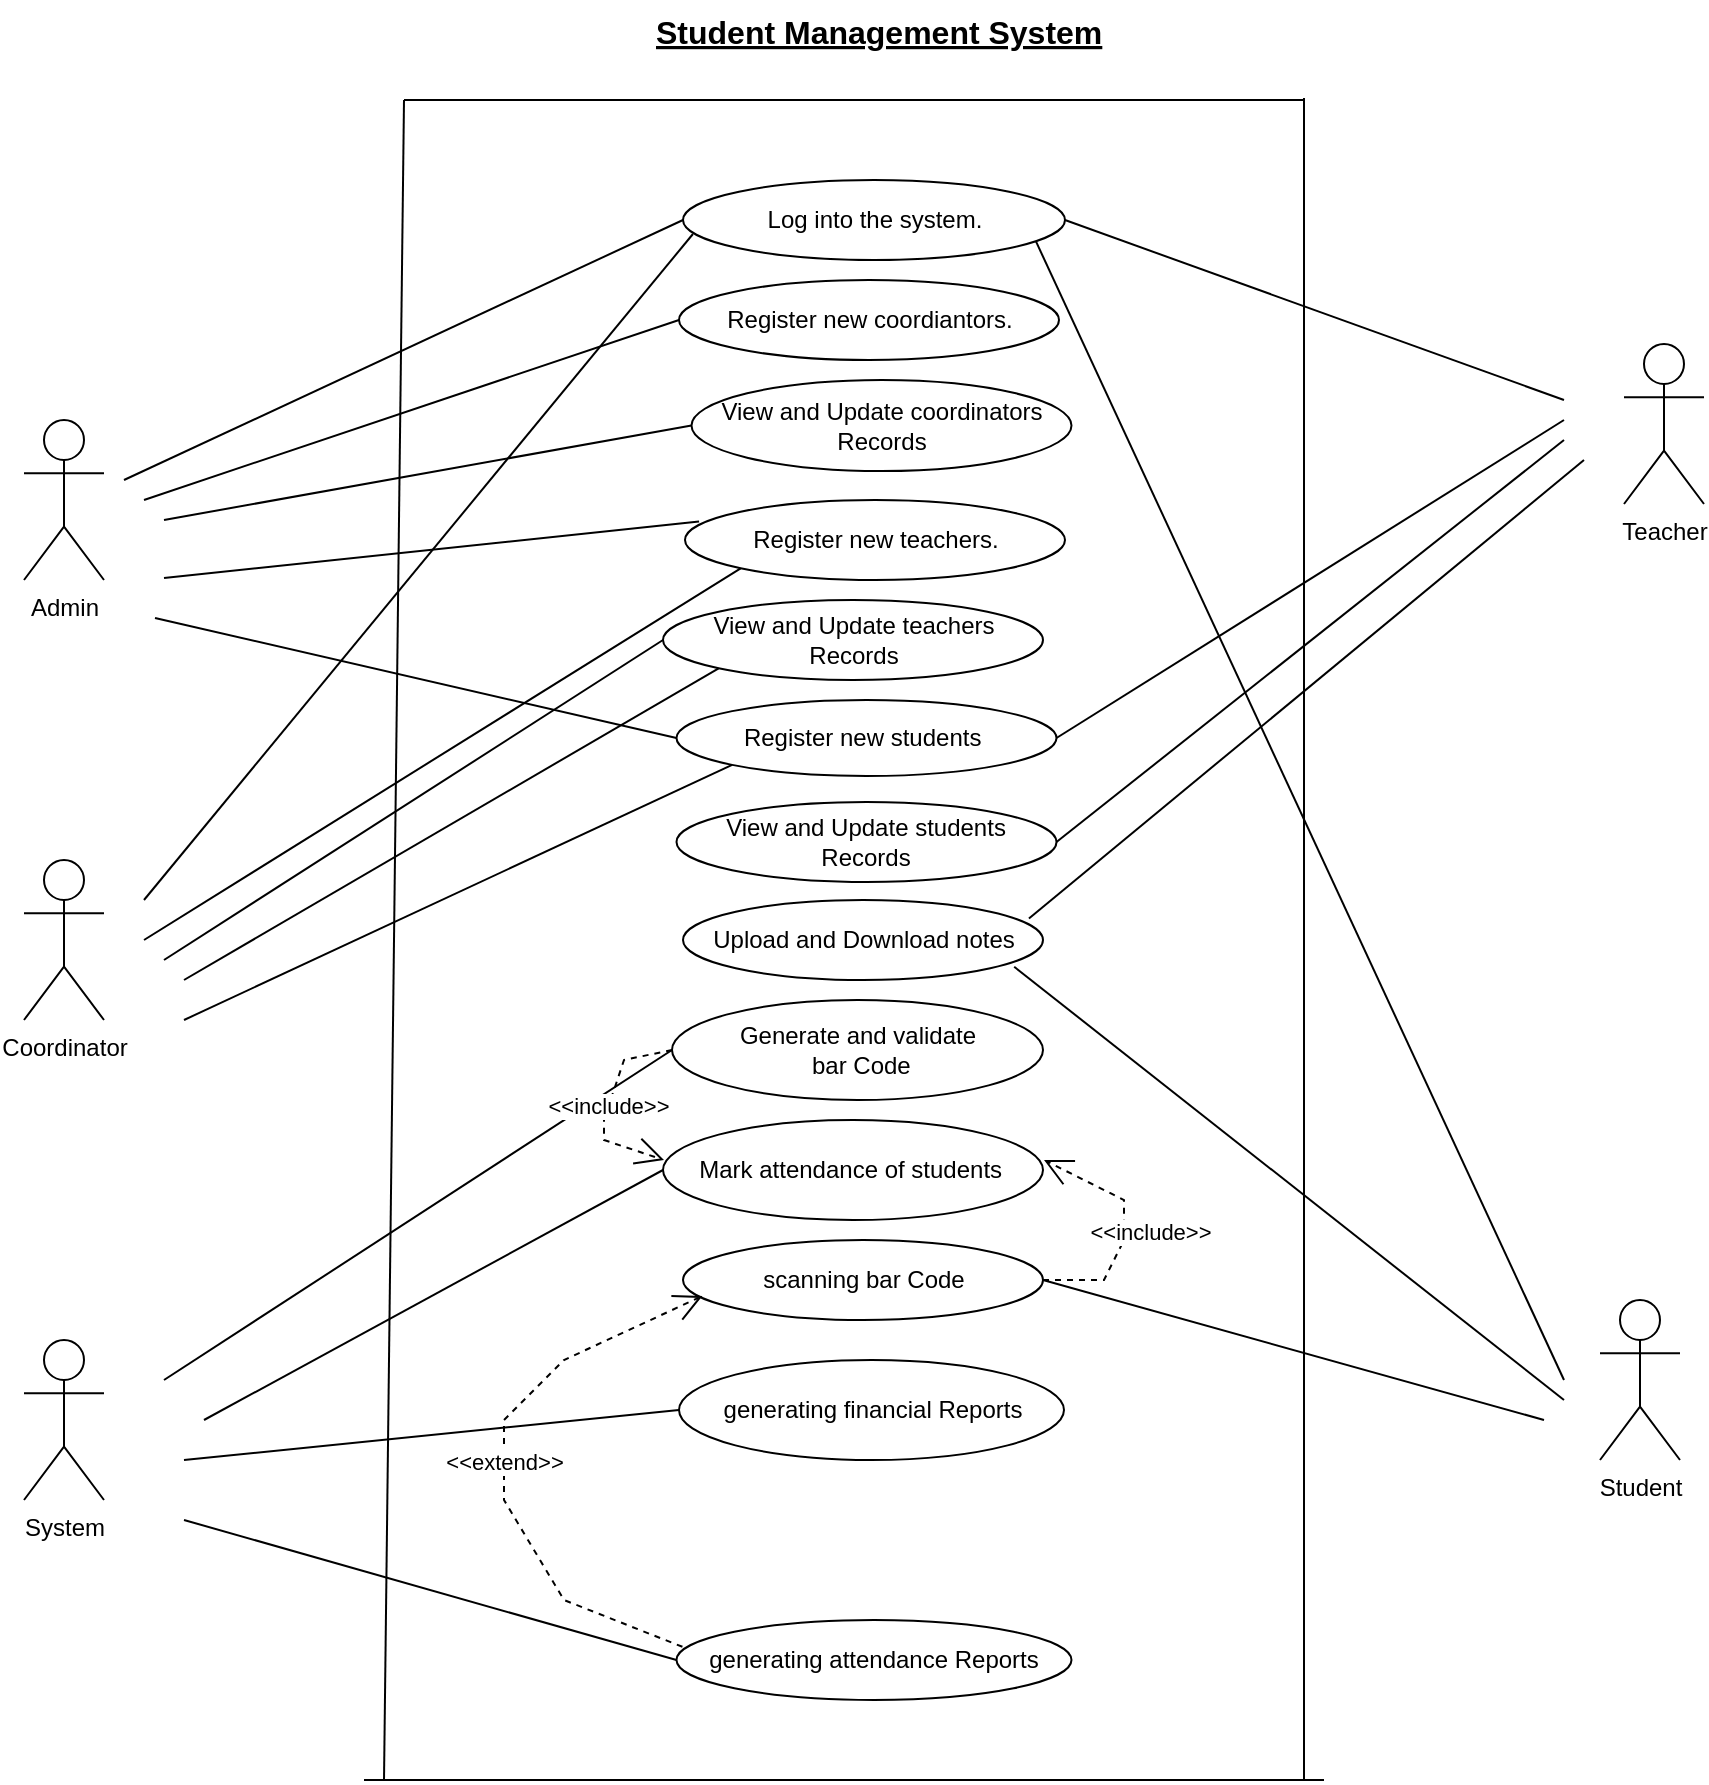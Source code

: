 <mxfile version="21.5.1" type="github">
  <diagram name="Page-1" id="ubEjw9Soe5WlUHQYBvOu">
    <mxGraphModel dx="2693" dy="1919" grid="1" gridSize="10" guides="1" tooltips="1" connect="1" arrows="1" fold="1" page="1" pageScale="1" pageWidth="850" pageHeight="1100" math="0" shadow="0">
      <root>
        <mxCell id="0" />
        <mxCell id="1" parent="0" />
        <object label="Teacher" id="Pv28IN-DxyeYV7XUeNie-11">
          <mxCell style="shape=umlActor;verticalLabelPosition=bottom;verticalAlign=top;html=1;" parent="1" vertex="1">
            <mxGeometry x="790" y="-158" width="40" height="80" as="geometry" />
          </mxCell>
        </object>
        <mxCell id="c3HVRP4QYgYHFnV6ZERY-4" value="scanning bar Code" style="ellipse;whiteSpace=wrap;html=1;" parent="1" vertex="1">
          <mxGeometry x="319.5" y="290" width="180" height="40" as="geometry" />
        </mxCell>
        <mxCell id="c3HVRP4QYgYHFnV6ZERY-7" value="Generate and validate&lt;br&gt;&amp;nbsp;bar Code" style="ellipse;whiteSpace=wrap;html=1;" parent="1" vertex="1">
          <mxGeometry x="314" y="170" width="185.5" height="50" as="geometry" />
        </mxCell>
        <object label="System" id="c3HVRP4QYgYHFnV6ZERY-13">
          <mxCell style="shape=umlActor;verticalLabelPosition=bottom;verticalAlign=top;html=1;" parent="1" vertex="1">
            <mxGeometry x="-10" y="340" width="40" height="80" as="geometry" />
          </mxCell>
        </object>
        <mxCell id="c3HVRP4QYgYHFnV6ZERY-16" value="" style="endArrow=none;html=1;rounded=0;" parent="1" edge="1">
          <mxGeometry width="50" height="50" relative="1" as="geometry">
            <mxPoint x="170" y="560" as="sourcePoint" />
            <mxPoint x="180" y="-280" as="targetPoint" />
          </mxGeometry>
        </mxCell>
        <mxCell id="c3HVRP4QYgYHFnV6ZERY-17" value="" style="endArrow=none;html=1;rounded=0;" parent="1" edge="1">
          <mxGeometry width="50" height="50" relative="1" as="geometry">
            <mxPoint x="630" y="560" as="sourcePoint" />
            <mxPoint x="630" y="-281" as="targetPoint" />
          </mxGeometry>
        </mxCell>
        <mxCell id="c3HVRP4QYgYHFnV6ZERY-18" value="" style="endArrow=none;html=1;rounded=0;entryX=0;entryY=0.5;entryDx=0;entryDy=0;" parent="1" target="c3HVRP4QYgYHFnV6ZERY-7" edge="1">
          <mxGeometry width="50" height="50" relative="1" as="geometry">
            <mxPoint x="60" y="360" as="sourcePoint" />
            <mxPoint x="210" y="420" as="targetPoint" />
          </mxGeometry>
        </mxCell>
        <mxCell id="c3HVRP4QYgYHFnV6ZERY-27" value="" style="endArrow=none;html=1;rounded=0;exitX=1;exitY=0.5;exitDx=0;exitDy=0;" parent="1" source="c3HVRP4QYgYHFnV6ZERY-4" edge="1">
          <mxGeometry width="50" height="50" relative="1" as="geometry">
            <mxPoint x="490" y="110" as="sourcePoint" />
            <mxPoint x="750" y="380" as="targetPoint" />
          </mxGeometry>
        </mxCell>
        <object label="Student" id="WhDdKDSkJW6FN5Jh-hv0-4">
          <mxCell style="shape=umlActor;verticalLabelPosition=bottom;verticalAlign=top;html=1;" parent="1" vertex="1">
            <mxGeometry x="778" y="320" width="40" height="80" as="geometry" />
          </mxCell>
        </object>
        <mxCell id="WhDdKDSkJW6FN5Jh-hv0-8" value="Log into the system." style="ellipse;whiteSpace=wrap;html=1;" parent="1" vertex="1">
          <mxGeometry x="319.5" y="-240" width="191" height="40" as="geometry" />
        </mxCell>
        <mxCell id="WhDdKDSkJW6FN5Jh-hv0-9" value="Register new teachers." style="ellipse;whiteSpace=wrap;html=1;" parent="1" vertex="1">
          <mxGeometry x="320.5" y="-80" width="190" height="40" as="geometry" />
        </mxCell>
        <mxCell id="WhDdKDSkJW6FN5Jh-hv0-11" value="Mark attendance of students&amp;nbsp;" style="ellipse;whiteSpace=wrap;html=1;" parent="1" vertex="1">
          <mxGeometry x="309.5" y="230" width="190" height="50" as="geometry" />
        </mxCell>
        <mxCell id="WhDdKDSkJW6FN5Jh-hv0-13" value="View and Update teachers Records" style="ellipse;whiteSpace=wrap;html=1;" parent="1" vertex="1">
          <mxGeometry x="309.5" y="-30" width="190" height="40" as="geometry" />
        </mxCell>
        <mxCell id="7xUlFl-p-RULqjD4C0kn-6" value="" style="endArrow=none;html=1;rounded=0;entryX=0;entryY=0.5;entryDx=0;entryDy=0;" parent="1" target="WhDdKDSkJW6FN5Jh-hv0-8" edge="1">
          <mxGeometry width="50" height="50" relative="1" as="geometry">
            <mxPoint x="40" y="-90" as="sourcePoint" />
            <mxPoint x="300" y="-120" as="targetPoint" />
          </mxGeometry>
        </mxCell>
        <mxCell id="7xUlFl-p-RULqjD4C0kn-7" value="" style="endArrow=none;html=1;rounded=0;entryX=0;entryY=1;entryDx=0;entryDy=0;" parent="1" target="WhDdKDSkJW6FN5Jh-hv0-9" edge="1">
          <mxGeometry width="50" height="50" relative="1" as="geometry">
            <mxPoint x="50" y="140" as="sourcePoint" />
            <mxPoint x="330" y="-120" as="targetPoint" />
          </mxGeometry>
        </mxCell>
        <mxCell id="7xUlFl-p-RULqjD4C0kn-8" value="" style="endArrow=none;html=1;rounded=0;entryX=0;entryY=0.5;entryDx=0;entryDy=0;" parent="1" target="WhDdKDSkJW6FN5Jh-hv0-11" edge="1">
          <mxGeometry width="50" height="50" relative="1" as="geometry">
            <mxPoint x="80" y="380" as="sourcePoint" />
            <mxPoint x="319" y="-30" as="targetPoint" />
          </mxGeometry>
        </mxCell>
        <mxCell id="7xUlFl-p-RULqjD4C0kn-11" value="" style="endArrow=none;html=1;rounded=0;entryX=0;entryY=0.5;entryDx=0;entryDy=0;" parent="1" target="WhDdKDSkJW6FN5Jh-hv0-13" edge="1">
          <mxGeometry width="50" height="50" relative="1" as="geometry">
            <mxPoint x="60" y="150" as="sourcePoint" />
            <mxPoint x="310" y="130" as="targetPoint" />
          </mxGeometry>
        </mxCell>
        <object label="Coordinator" id="8jlHhbLGYUdn-NlP1jrM-7">
          <mxCell style="shape=umlActor;verticalLabelPosition=bottom;verticalAlign=top;html=1;" parent="1" vertex="1">
            <mxGeometry x="-10" y="100" width="40" height="80" as="geometry" />
          </mxCell>
        </object>
        <mxCell id="8jlHhbLGYUdn-NlP1jrM-23" value="generating attendance Reports" style="ellipse;whiteSpace=wrap;html=1;" parent="1" vertex="1">
          <mxGeometry x="316.25" y="480" width="197.5" height="40" as="geometry" />
        </mxCell>
        <mxCell id="8jlHhbLGYUdn-NlP1jrM-24" value="" style="endArrow=none;html=1;rounded=0;entryX=0;entryY=0.5;entryDx=0;entryDy=0;" parent="1" target="8jlHhbLGYUdn-NlP1jrM-23" edge="1">
          <mxGeometry width="50" height="50" relative="1" as="geometry">
            <mxPoint x="70" y="430" as="sourcePoint" />
            <mxPoint x="329" y="520" as="targetPoint" />
          </mxGeometry>
        </mxCell>
        <mxCell id="8jlHhbLGYUdn-NlP1jrM-25" value="&amp;lt;&amp;lt;extend&amp;gt;&amp;gt;" style="endArrow=open;endSize=12;dashed=1;html=1;rounded=0;exitX=0.015;exitY=0.335;exitDx=0;exitDy=0;exitPerimeter=0;entryX=0.054;entryY=0.7;entryDx=0;entryDy=0;entryPerimeter=0;" parent="1" source="8jlHhbLGYUdn-NlP1jrM-23" target="c3HVRP4QYgYHFnV6ZERY-4" edge="1">
          <mxGeometry width="160" relative="1" as="geometry">
            <mxPoint x="319" y="549" as="sourcePoint" />
            <mxPoint x="305" y="120" as="targetPoint" />
            <Array as="points">
              <mxPoint x="260" y="470" />
              <mxPoint x="230" y="420" />
              <mxPoint x="230" y="380" />
              <mxPoint x="260" y="350" />
            </Array>
          </mxGeometry>
        </mxCell>
        <object label="Admin" id="y69stodOiOF1RWaEoGf6-1">
          <mxCell style="shape=umlActor;verticalLabelPosition=bottom;verticalAlign=top;html=1;" parent="1" vertex="1">
            <mxGeometry x="-10" y="-120" width="40" height="80" as="geometry" />
          </mxCell>
        </object>
        <mxCell id="y69stodOiOF1RWaEoGf6-4" value="Register new coordiantors." style="ellipse;whiteSpace=wrap;html=1;" parent="1" vertex="1">
          <mxGeometry x="317.5" y="-190" width="190" height="40" as="geometry" />
        </mxCell>
        <mxCell id="y69stodOiOF1RWaEoGf6-5" value="" style="endArrow=none;html=1;rounded=0;entryX=0;entryY=0.5;entryDx=0;entryDy=0;" parent="1" target="y69stodOiOF1RWaEoGf6-4" edge="1">
          <mxGeometry width="50" height="50" relative="1" as="geometry">
            <mxPoint x="50" y="-80" as="sourcePoint" />
            <mxPoint x="330" y="-250" as="targetPoint" />
          </mxGeometry>
        </mxCell>
        <mxCell id="y69stodOiOF1RWaEoGf6-6" value="View and Update coordinators Records" style="ellipse;whiteSpace=wrap;html=1;" parent="1" vertex="1">
          <mxGeometry x="323.75" y="-140" width="190" height="45.5" as="geometry" />
        </mxCell>
        <mxCell id="y69stodOiOF1RWaEoGf6-9" value="" style="endArrow=none;html=1;rounded=0;entryX=0;entryY=0.5;entryDx=0;entryDy=0;" parent="1" target="y69stodOiOF1RWaEoGf6-6" edge="1">
          <mxGeometry width="50" height="50" relative="1" as="geometry">
            <mxPoint x="60" y="-70" as="sourcePoint" />
            <mxPoint x="330" y="-190" as="targetPoint" />
          </mxGeometry>
        </mxCell>
        <mxCell id="RuGUEuUdeiehYVYY_9XW-3" value="" style="endArrow=none;html=1;rounded=0;entryX=0.026;entryY=0.675;entryDx=0;entryDy=0;entryPerimeter=0;" parent="1" target="WhDdKDSkJW6FN5Jh-hv0-8" edge="1">
          <mxGeometry width="50" height="50" relative="1" as="geometry">
            <mxPoint x="50" y="120" as="sourcePoint" />
            <mxPoint x="360" y="-137" as="targetPoint" />
          </mxGeometry>
        </mxCell>
        <mxCell id="RuGUEuUdeiehYVYY_9XW-4" value="Student Management System" style="text;strokeColor=none;fillColor=none;spacingLeft=4;spacingRight=4;overflow=hidden;rotatable=0;points=[[0,0.5],[1,0.5]];portConstraint=eastwest;fontSize=16;fontStyle=5" parent="1" vertex="1">
          <mxGeometry x="300" y="-330" width="250" height="30" as="geometry" />
        </mxCell>
        <mxCell id="RuGUEuUdeiehYVYY_9XW-5" value="" style="endArrow=none;html=1;rounded=0;" parent="1" edge="1">
          <mxGeometry relative="1" as="geometry">
            <mxPoint x="180" y="-280" as="sourcePoint" />
            <mxPoint x="630" y="-280" as="targetPoint" />
          </mxGeometry>
        </mxCell>
        <mxCell id="RuGUEuUdeiehYVYY_9XW-7" value="" style="endArrow=none;html=1;rounded=0;" parent="1" edge="1">
          <mxGeometry relative="1" as="geometry">
            <mxPoint x="160" y="560" as="sourcePoint" />
            <mxPoint x="640" y="560" as="targetPoint" />
          </mxGeometry>
        </mxCell>
        <mxCell id="DtH-T5ygPQCJHOaNmv-f-1" value="" style="endArrow=none;html=1;rounded=0;exitX=1;exitY=0.5;exitDx=0;exitDy=0;" parent="1" source="WhDdKDSkJW6FN5Jh-hv0-8" edge="1">
          <mxGeometry width="50" height="50" relative="1" as="geometry">
            <mxPoint x="490" y="282.5" as="sourcePoint" />
            <mxPoint x="760" y="-130" as="targetPoint" />
          </mxGeometry>
        </mxCell>
        <mxCell id="2ZGVUenVsKZVL-SnL2BP-1" value="generating financial Reports" style="ellipse;whiteSpace=wrap;html=1;" parent="1" vertex="1">
          <mxGeometry x="317.5" y="350" width="192.5" height="50" as="geometry" />
        </mxCell>
        <mxCell id="2ZGVUenVsKZVL-SnL2BP-2" value="" style="endArrow=none;html=1;rounded=0;entryX=0;entryY=0.5;entryDx=0;entryDy=0;" parent="1" target="2ZGVUenVsKZVL-SnL2BP-1" edge="1">
          <mxGeometry width="50" height="50" relative="1" as="geometry">
            <mxPoint x="70" y="400" as="sourcePoint" />
            <mxPoint x="300" y="330" as="targetPoint" />
          </mxGeometry>
        </mxCell>
        <mxCell id="Lpmb_aB81TAMdpZK05xx-2" value="" style="endArrow=none;html=1;rounded=0;entryX=0.924;entryY=0.768;entryDx=0;entryDy=0;entryPerimeter=0;" parent="1" target="WhDdKDSkJW6FN5Jh-hv0-8" edge="1">
          <mxGeometry width="50" height="50" relative="1" as="geometry">
            <mxPoint x="760" y="360" as="sourcePoint" />
            <mxPoint x="770" y="50" as="targetPoint" />
          </mxGeometry>
        </mxCell>
        <mxCell id="Lpmb_aB81TAMdpZK05xx-3" value="Upload and Download notes" style="ellipse;whiteSpace=wrap;html=1;" parent="1" vertex="1">
          <mxGeometry x="319.5" y="120" width="180" height="40" as="geometry" />
        </mxCell>
        <mxCell id="Lpmb_aB81TAMdpZK05xx-5" value="" style="endArrow=none;html=1;rounded=0;exitX=0.92;exitY=0.835;exitDx=0;exitDy=0;exitPerimeter=0;" parent="1" source="Lpmb_aB81TAMdpZK05xx-3" edge="1">
          <mxGeometry width="50" height="50" relative="1" as="geometry">
            <mxPoint x="510" y="40" as="sourcePoint" />
            <mxPoint x="760" y="370" as="targetPoint" />
          </mxGeometry>
        </mxCell>
        <mxCell id="Lpmb_aB81TAMdpZK05xx-6" value="" style="endArrow=none;html=1;rounded=0;exitX=0.961;exitY=0.23;exitDx=0;exitDy=0;exitPerimeter=0;" parent="1" source="Lpmb_aB81TAMdpZK05xx-3" edge="1">
          <mxGeometry width="50" height="50" relative="1" as="geometry">
            <mxPoint x="492.5" y="40" as="sourcePoint" />
            <mxPoint x="770" y="-100" as="targetPoint" />
          </mxGeometry>
        </mxCell>
        <mxCell id="Ppx8isZ7pS1njEfxuWbJ-3" value="Register new students&amp;nbsp;" style="ellipse;whiteSpace=wrap;html=1;" parent="1" vertex="1">
          <mxGeometry x="316.25" y="20" width="190" height="38" as="geometry" />
        </mxCell>
        <mxCell id="Ppx8isZ7pS1njEfxuWbJ-4" value="" style="endArrow=none;html=1;rounded=0;exitX=1;exitY=0.5;exitDx=0;exitDy=0;" parent="1" source="Ppx8isZ7pS1njEfxuWbJ-3" edge="1">
          <mxGeometry width="50" height="50" relative="1" as="geometry">
            <mxPoint x="493.75" y="40" as="sourcePoint" />
            <mxPoint x="760" y="-120" as="targetPoint" />
          </mxGeometry>
        </mxCell>
        <mxCell id="Ppx8isZ7pS1njEfxuWbJ-5" value="View and Update students &lt;br&gt;Records" style="ellipse;whiteSpace=wrap;html=1;" parent="1" vertex="1">
          <mxGeometry x="316.25" y="71" width="190" height="40" as="geometry" />
        </mxCell>
        <mxCell id="WpXmHh-h47XugkUZ6FBB-2" value="" style="endArrow=none;html=1;rounded=0;exitX=1;exitY=0.5;exitDx=0;exitDy=0;" parent="1" source="Ppx8isZ7pS1njEfxuWbJ-5" edge="1">
          <mxGeometry width="50" height="50" relative="1" as="geometry">
            <mxPoint x="502" y="130" as="sourcePoint" />
            <mxPoint x="760" y="-110" as="targetPoint" />
          </mxGeometry>
        </mxCell>
        <mxCell id="pdye0HvjfQwQSqUq4E8G-2" value="&amp;lt;&amp;lt;include&amp;gt;&amp;gt;" style="endArrow=open;endSize=12;dashed=1;html=1;rounded=0;exitX=1;exitY=0.5;exitDx=0;exitDy=0;" edge="1" parent="1" source="c3HVRP4QYgYHFnV6ZERY-4">
          <mxGeometry x="-0.035" y="-13" width="160" relative="1" as="geometry">
            <mxPoint x="527" y="465" as="sourcePoint" />
            <mxPoint x="500" y="250" as="targetPoint" />
            <Array as="points">
              <mxPoint x="530" y="310" />
              <mxPoint x="540" y="290" />
              <mxPoint x="540" y="270" />
            </Array>
            <mxPoint as="offset" />
          </mxGeometry>
        </mxCell>
        <mxCell id="pdye0HvjfQwQSqUq4E8G-6" value="&amp;lt;&amp;lt;include&amp;gt;&amp;gt;" style="endArrow=open;endSize=12;dashed=1;html=1;rounded=0;exitX=0;exitY=0.5;exitDx=0;exitDy=0;" edge="1" parent="1" source="c3HVRP4QYgYHFnV6ZERY-7">
          <mxGeometry width="160" relative="1" as="geometry">
            <mxPoint x="150" y="250" as="sourcePoint" />
            <mxPoint x="310" y="250" as="targetPoint" />
            <Array as="points">
              <mxPoint x="290" y="200" />
              <mxPoint x="280" y="230" />
              <mxPoint x="280" y="240" />
            </Array>
          </mxGeometry>
        </mxCell>
        <mxCell id="pdye0HvjfQwQSqUq4E8G-7" value="" style="endArrow=none;html=1;rounded=0;entryX=0;entryY=1;entryDx=0;entryDy=0;" edge="1" parent="1" target="WhDdKDSkJW6FN5Jh-hv0-13">
          <mxGeometry width="50" height="50" relative="1" as="geometry">
            <mxPoint x="70" y="160" as="sourcePoint" />
            <mxPoint x="334" y="-70" as="targetPoint" />
          </mxGeometry>
        </mxCell>
        <mxCell id="pdye0HvjfQwQSqUq4E8G-8" value="" style="endArrow=none;html=1;rounded=0;entryX=0;entryY=1;entryDx=0;entryDy=0;" edge="1" parent="1" target="Ppx8isZ7pS1njEfxuWbJ-3">
          <mxGeometry width="50" height="50" relative="1" as="geometry">
            <mxPoint x="70" y="180" as="sourcePoint" />
            <mxPoint x="317.5" y="40" as="targetPoint" />
          </mxGeometry>
        </mxCell>
        <mxCell id="pdye0HvjfQwQSqUq4E8G-9" value="" style="endArrow=none;html=1;rounded=0;exitX=1;exitY=0.5;exitDx=0;exitDy=0;entryX=0.037;entryY=0.268;entryDx=0;entryDy=0;entryPerimeter=0;" edge="1" parent="1" target="WhDdKDSkJW6FN5Jh-hv0-9">
          <mxGeometry width="50" height="50" relative="1" as="geometry">
            <mxPoint x="60" y="-41" as="sourcePoint" />
            <mxPoint x="314" y="-200" as="targetPoint" />
          </mxGeometry>
        </mxCell>
        <mxCell id="pdye0HvjfQwQSqUq4E8G-11" value="" style="endArrow=none;html=1;rounded=0;exitX=1;exitY=0.5;exitDx=0;exitDy=0;entryX=0;entryY=0.5;entryDx=0;entryDy=0;" edge="1" parent="1" target="Ppx8isZ7pS1njEfxuWbJ-3">
          <mxGeometry width="50" height="50" relative="1" as="geometry">
            <mxPoint x="55.5" y="-21" as="sourcePoint" />
            <mxPoint x="309.5" y="-180" as="targetPoint" />
          </mxGeometry>
        </mxCell>
      </root>
    </mxGraphModel>
  </diagram>
</mxfile>
